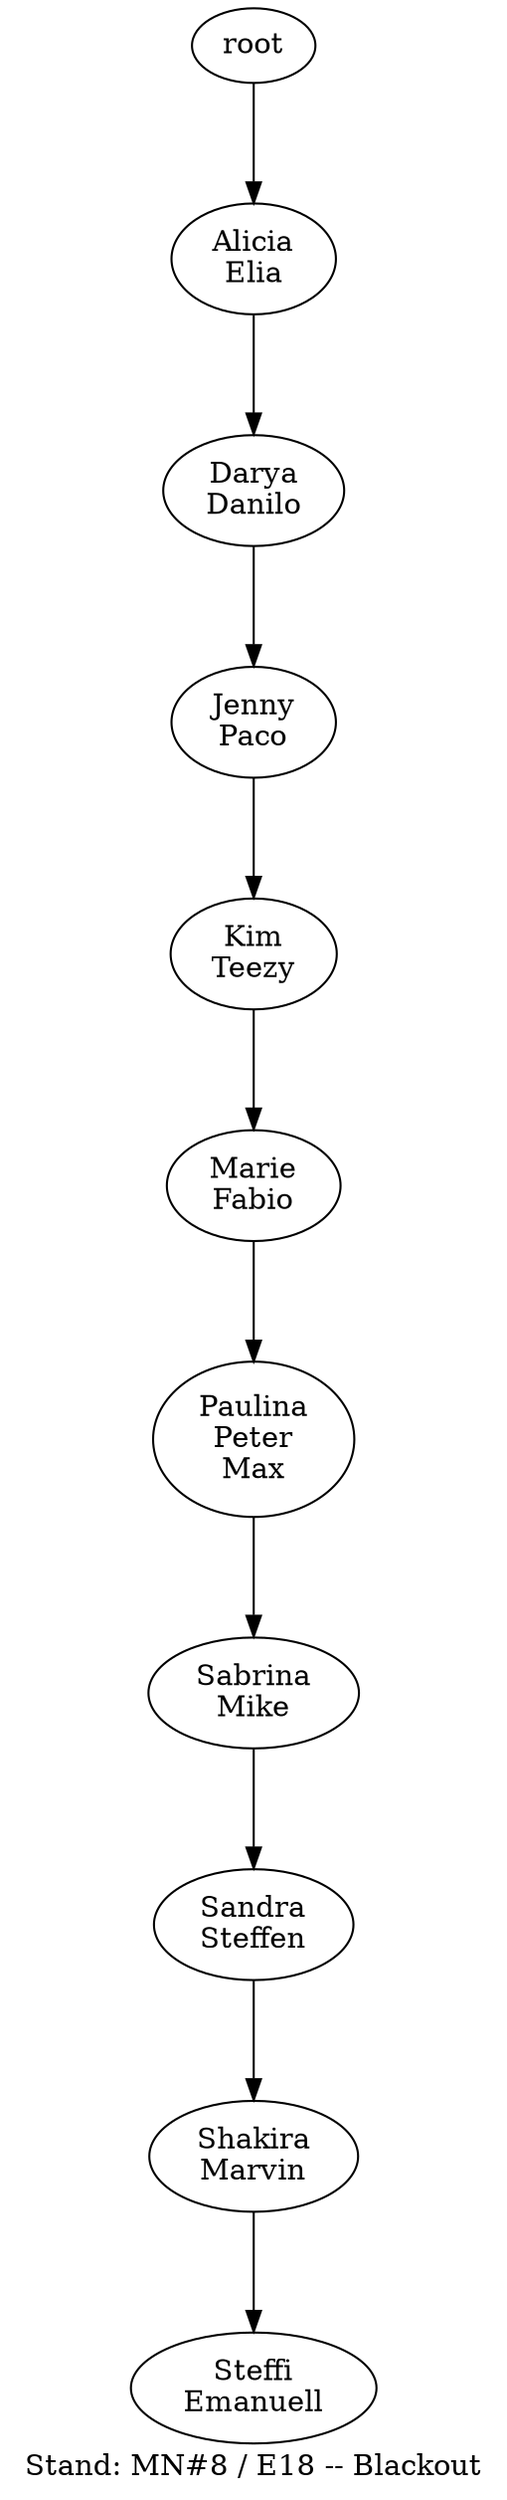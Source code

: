 digraph D { labelloc="b"; label="Stand: MN#8 / E18 -- Blackout"; ranksep=0.8;
"root/1"[label="Alicia\nElia"]
"root" -> "root/1";
"root/1/0"[label="Darya\nDanilo"]
"root/1" -> "root/1/0";
"root/1/0/6"[label="Jenny\nPaco"]
"root/1/0" -> "root/1/0/6";
"root/1/0/6/9"[label="Kim\nTeezy"]
"root/1/0/6" -> "root/1/0/6/9";
"root/1/0/6/9/3"[label="Marie\nFabio"]
"root/1/0/6/9" -> "root/1/0/6/9/3";
"root/1/0/6/9/3/7,10"[label="Paulina\nPeter\nMax"]
"root/1/0/6/9/3" -> "root/1/0/6/9/3/7,10";
"root/1/0/6/9/3/7,10/5"[label="Sabrina\nMike"]
"root/1/0/6/9/3/7,10" -> "root/1/0/6/9/3/7,10/5";
"root/1/0/6/9/3/7,10/5/8"[label="Sandra\nSteffen"]
"root/1/0/6/9/3/7,10/5" -> "root/1/0/6/9/3/7,10/5/8";
"root/1/0/6/9/3/7,10/5/8/4"[label="Shakira\nMarvin"]
"root/1/0/6/9/3/7,10/5/8" -> "root/1/0/6/9/3/7,10/5/8/4";
"root/1/0/6/9/3/7,10/5/8/4/2"[label="Steffi\nEmanuell"]
"root/1/0/6/9/3/7,10/5/8/4" -> "root/1/0/6/9/3/7,10/5/8/4/2";
}
